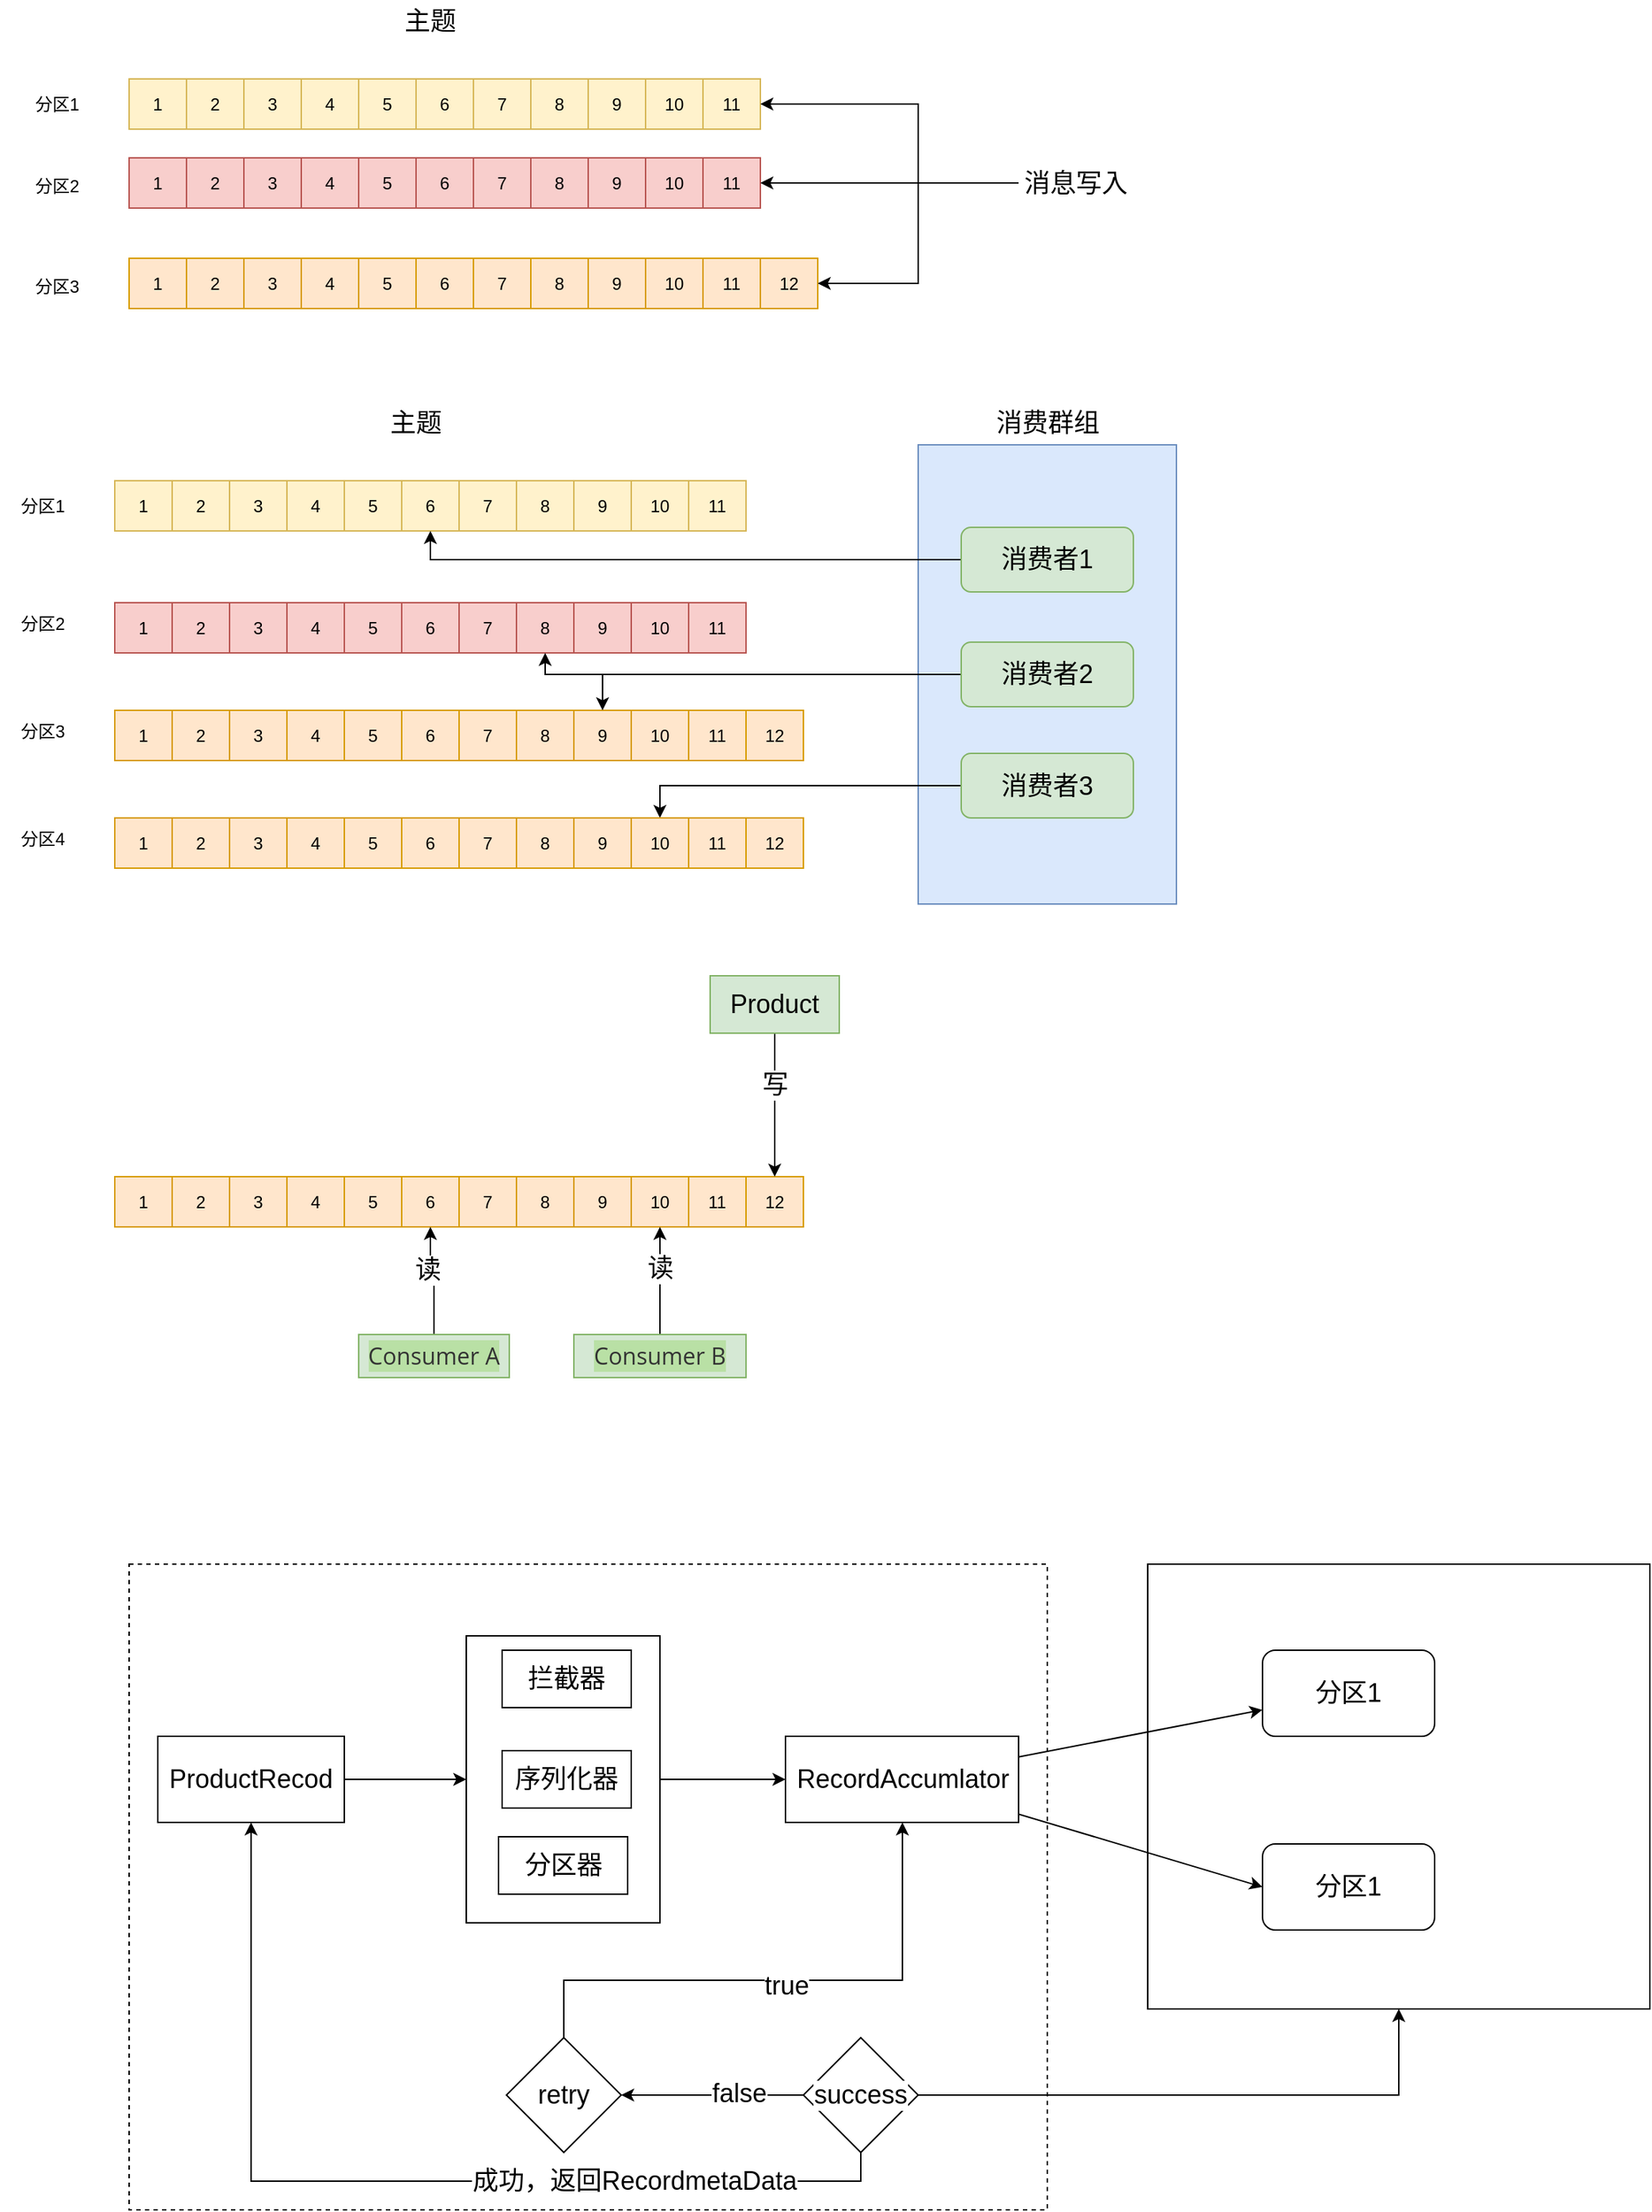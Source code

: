 <mxfile version="17.1.0" type="github">
  <diagram id="7FXctQVF9y2-pSssTNo2" name="第 1 页">
    <mxGraphModel dx="920" dy="513" grid="1" gridSize="10" guides="1" tooltips="1" connect="1" arrows="1" fold="1" page="1" pageScale="1" pageWidth="827" pageHeight="1169" math="0" shadow="0">
      <root>
        <mxCell id="0" />
        <mxCell id="1" parent="0" />
        <mxCell id="31w1OQKGr-nNWZjjiKNI-167" value="" style="rounded=0;whiteSpace=wrap;html=1;labelBackgroundColor=#FFFFFF;fontSize=18;fontColor=#000000;" vertex="1" parent="1">
          <mxGeometry x="870" y="1140" width="350" height="310" as="geometry" />
        </mxCell>
        <mxCell id="31w1OQKGr-nNWZjjiKNI-1" value="分区1" style="text;html=1;strokeColor=none;fillColor=none;align=center;verticalAlign=middle;whiteSpace=wrap;rounded=0;" vertex="1" parent="1">
          <mxGeometry x="80" y="107.5" width="60" height="30" as="geometry" />
        </mxCell>
        <mxCell id="31w1OQKGr-nNWZjjiKNI-2" value="分区2" style="text;html=1;strokeColor=none;fillColor=none;align=center;verticalAlign=middle;whiteSpace=wrap;rounded=0;" vertex="1" parent="1">
          <mxGeometry x="80" y="165" width="60" height="30" as="geometry" />
        </mxCell>
        <mxCell id="31w1OQKGr-nNWZjjiKNI-3" value="分区3" style="text;html=1;strokeColor=none;fillColor=none;align=center;verticalAlign=middle;whiteSpace=wrap;rounded=0;" vertex="1" parent="1">
          <mxGeometry x="80" y="235" width="60" height="30" as="geometry" />
        </mxCell>
        <mxCell id="31w1OQKGr-nNWZjjiKNI-4" value="1" style="rounded=0;whiteSpace=wrap;html=1;fillColor=#fff2cc;strokeColor=#d6b656;" vertex="1" parent="1">
          <mxGeometry x="160" y="105" width="40" height="35" as="geometry" />
        </mxCell>
        <mxCell id="31w1OQKGr-nNWZjjiKNI-7" value="2" style="rounded=0;whiteSpace=wrap;html=1;fillColor=#fff2cc;strokeColor=#d6b656;" vertex="1" parent="1">
          <mxGeometry x="200" y="105" width="40" height="35" as="geometry" />
        </mxCell>
        <mxCell id="31w1OQKGr-nNWZjjiKNI-8" value="3" style="rounded=0;whiteSpace=wrap;html=1;fillColor=#fff2cc;strokeColor=#d6b656;" vertex="1" parent="1">
          <mxGeometry x="240" y="105" width="40" height="35" as="geometry" />
        </mxCell>
        <mxCell id="31w1OQKGr-nNWZjjiKNI-9" value="4" style="rounded=0;whiteSpace=wrap;html=1;fillColor=#fff2cc;strokeColor=#d6b656;" vertex="1" parent="1">
          <mxGeometry x="280" y="105" width="40" height="35" as="geometry" />
        </mxCell>
        <mxCell id="31w1OQKGr-nNWZjjiKNI-10" value="5" style="rounded=0;whiteSpace=wrap;html=1;fillColor=#fff2cc;strokeColor=#d6b656;" vertex="1" parent="1">
          <mxGeometry x="320" y="105" width="40" height="35" as="geometry" />
        </mxCell>
        <mxCell id="31w1OQKGr-nNWZjjiKNI-11" value="6" style="rounded=0;whiteSpace=wrap;html=1;fillColor=#fff2cc;strokeColor=#d6b656;" vertex="1" parent="1">
          <mxGeometry x="360" y="105" width="40" height="35" as="geometry" />
        </mxCell>
        <mxCell id="31w1OQKGr-nNWZjjiKNI-12" value="7" style="rounded=0;whiteSpace=wrap;html=1;fillColor=#fff2cc;strokeColor=#d6b656;" vertex="1" parent="1">
          <mxGeometry x="400" y="105" width="40" height="35" as="geometry" />
        </mxCell>
        <mxCell id="31w1OQKGr-nNWZjjiKNI-13" value="8" style="rounded=0;whiteSpace=wrap;html=1;fillColor=#fff2cc;strokeColor=#d6b656;" vertex="1" parent="1">
          <mxGeometry x="440" y="105" width="40" height="35" as="geometry" />
        </mxCell>
        <mxCell id="31w1OQKGr-nNWZjjiKNI-14" value="9" style="rounded=0;whiteSpace=wrap;html=1;fillColor=#fff2cc;strokeColor=#d6b656;" vertex="1" parent="1">
          <mxGeometry x="480" y="105" width="40" height="35" as="geometry" />
        </mxCell>
        <mxCell id="31w1OQKGr-nNWZjjiKNI-15" value="10" style="rounded=0;whiteSpace=wrap;html=1;fillColor=#fff2cc;strokeColor=#d6b656;" vertex="1" parent="1">
          <mxGeometry x="520" y="105" width="40" height="35" as="geometry" />
        </mxCell>
        <mxCell id="31w1OQKGr-nNWZjjiKNI-16" value="11" style="rounded=0;whiteSpace=wrap;html=1;fillColor=#fff2cc;strokeColor=#d6b656;" vertex="1" parent="1">
          <mxGeometry x="560" y="105" width="40" height="35" as="geometry" />
        </mxCell>
        <mxCell id="31w1OQKGr-nNWZjjiKNI-17" value="1" style="rounded=0;whiteSpace=wrap;html=1;fillColor=#f8cecc;strokeColor=#b85450;" vertex="1" parent="1">
          <mxGeometry x="160" y="160" width="40" height="35" as="geometry" />
        </mxCell>
        <mxCell id="31w1OQKGr-nNWZjjiKNI-18" value="2" style="rounded=0;whiteSpace=wrap;html=1;fillColor=#f8cecc;strokeColor=#b85450;" vertex="1" parent="1">
          <mxGeometry x="200" y="160" width="40" height="35" as="geometry" />
        </mxCell>
        <mxCell id="31w1OQKGr-nNWZjjiKNI-19" value="3" style="rounded=0;whiteSpace=wrap;html=1;fillColor=#f8cecc;strokeColor=#b85450;" vertex="1" parent="1">
          <mxGeometry x="240" y="160" width="40" height="35" as="geometry" />
        </mxCell>
        <mxCell id="31w1OQKGr-nNWZjjiKNI-20" value="4" style="rounded=0;whiteSpace=wrap;html=1;fillColor=#f8cecc;strokeColor=#b85450;" vertex="1" parent="1">
          <mxGeometry x="280" y="160" width="40" height="35" as="geometry" />
        </mxCell>
        <mxCell id="31w1OQKGr-nNWZjjiKNI-21" value="5" style="rounded=0;whiteSpace=wrap;html=1;fillColor=#f8cecc;strokeColor=#b85450;" vertex="1" parent="1">
          <mxGeometry x="320" y="160" width="40" height="35" as="geometry" />
        </mxCell>
        <mxCell id="31w1OQKGr-nNWZjjiKNI-22" value="6" style="rounded=0;whiteSpace=wrap;html=1;fillColor=#f8cecc;strokeColor=#b85450;" vertex="1" parent="1">
          <mxGeometry x="360" y="160" width="40" height="35" as="geometry" />
        </mxCell>
        <mxCell id="31w1OQKGr-nNWZjjiKNI-23" value="7" style="rounded=0;whiteSpace=wrap;html=1;fillColor=#f8cecc;strokeColor=#b85450;" vertex="1" parent="1">
          <mxGeometry x="400" y="160" width="40" height="35" as="geometry" />
        </mxCell>
        <mxCell id="31w1OQKGr-nNWZjjiKNI-24" value="8" style="rounded=0;whiteSpace=wrap;html=1;fillColor=#f8cecc;strokeColor=#b85450;" vertex="1" parent="1">
          <mxGeometry x="440" y="160" width="40" height="35" as="geometry" />
        </mxCell>
        <mxCell id="31w1OQKGr-nNWZjjiKNI-25" value="9" style="rounded=0;whiteSpace=wrap;html=1;fillColor=#f8cecc;strokeColor=#b85450;" vertex="1" parent="1">
          <mxGeometry x="480" y="160" width="40" height="35" as="geometry" />
        </mxCell>
        <mxCell id="31w1OQKGr-nNWZjjiKNI-26" value="10" style="rounded=0;whiteSpace=wrap;html=1;fillColor=#f8cecc;strokeColor=#b85450;" vertex="1" parent="1">
          <mxGeometry x="520" y="160" width="40" height="35" as="geometry" />
        </mxCell>
        <mxCell id="31w1OQKGr-nNWZjjiKNI-27" value="11" style="rounded=0;whiteSpace=wrap;html=1;fillColor=#f8cecc;strokeColor=#b85450;" vertex="1" parent="1">
          <mxGeometry x="560" y="160" width="40" height="35" as="geometry" />
        </mxCell>
        <mxCell id="31w1OQKGr-nNWZjjiKNI-51" value="1" style="rounded=0;whiteSpace=wrap;html=1;fillColor=#ffe6cc;strokeColor=#d79b00;" vertex="1" parent="1">
          <mxGeometry x="160" y="230" width="40" height="35" as="geometry" />
        </mxCell>
        <mxCell id="31w1OQKGr-nNWZjjiKNI-52" value="2" style="rounded=0;whiteSpace=wrap;html=1;fillColor=#ffe6cc;strokeColor=#d79b00;" vertex="1" parent="1">
          <mxGeometry x="200" y="230" width="40" height="35" as="geometry" />
        </mxCell>
        <mxCell id="31w1OQKGr-nNWZjjiKNI-53" value="3" style="rounded=0;whiteSpace=wrap;html=1;fillColor=#ffe6cc;strokeColor=#d79b00;" vertex="1" parent="1">
          <mxGeometry x="240" y="230" width="40" height="35" as="geometry" />
        </mxCell>
        <mxCell id="31w1OQKGr-nNWZjjiKNI-54" value="4" style="rounded=0;whiteSpace=wrap;html=1;fillColor=#ffe6cc;strokeColor=#d79b00;" vertex="1" parent="1">
          <mxGeometry x="280" y="230" width="40" height="35" as="geometry" />
        </mxCell>
        <mxCell id="31w1OQKGr-nNWZjjiKNI-55" value="5" style="rounded=0;whiteSpace=wrap;html=1;fillColor=#ffe6cc;strokeColor=#d79b00;" vertex="1" parent="1">
          <mxGeometry x="320" y="230" width="40" height="35" as="geometry" />
        </mxCell>
        <mxCell id="31w1OQKGr-nNWZjjiKNI-56" value="6" style="rounded=0;whiteSpace=wrap;html=1;fillColor=#ffe6cc;strokeColor=#d79b00;" vertex="1" parent="1">
          <mxGeometry x="360" y="230" width="40" height="35" as="geometry" />
        </mxCell>
        <mxCell id="31w1OQKGr-nNWZjjiKNI-57" value="7" style="rounded=0;whiteSpace=wrap;html=1;fillColor=#ffe6cc;strokeColor=#d79b00;" vertex="1" parent="1">
          <mxGeometry x="400" y="230" width="40" height="35" as="geometry" />
        </mxCell>
        <mxCell id="31w1OQKGr-nNWZjjiKNI-58" value="8" style="rounded=0;whiteSpace=wrap;html=1;fillColor=#ffe6cc;strokeColor=#d79b00;" vertex="1" parent="1">
          <mxGeometry x="440" y="230" width="40" height="35" as="geometry" />
        </mxCell>
        <mxCell id="31w1OQKGr-nNWZjjiKNI-59" value="9" style="rounded=0;whiteSpace=wrap;html=1;fillColor=#ffe6cc;strokeColor=#d79b00;" vertex="1" parent="1">
          <mxGeometry x="480" y="230" width="40" height="35" as="geometry" />
        </mxCell>
        <mxCell id="31w1OQKGr-nNWZjjiKNI-60" value="10" style="rounded=0;whiteSpace=wrap;html=1;fillColor=#ffe6cc;strokeColor=#d79b00;" vertex="1" parent="1">
          <mxGeometry x="520" y="230" width="40" height="35" as="geometry" />
        </mxCell>
        <mxCell id="31w1OQKGr-nNWZjjiKNI-61" value="11" style="rounded=0;whiteSpace=wrap;html=1;fillColor=#ffe6cc;strokeColor=#d79b00;" vertex="1" parent="1">
          <mxGeometry x="560" y="230" width="40" height="35" as="geometry" />
        </mxCell>
        <mxCell id="31w1OQKGr-nNWZjjiKNI-62" value="12" style="rounded=0;whiteSpace=wrap;html=1;fillColor=#ffe6cc;strokeColor=#d79b00;" vertex="1" parent="1">
          <mxGeometry x="600" y="230" width="40" height="35" as="geometry" />
        </mxCell>
        <mxCell id="31w1OQKGr-nNWZjjiKNI-64" value="&lt;font style=&quot;font-size: 18px&quot;&gt;主题&lt;/font&gt;" style="text;html=1;strokeColor=none;fillColor=none;align=center;verticalAlign=middle;whiteSpace=wrap;rounded=0;" vertex="1" parent="1">
          <mxGeometry x="340" y="50" width="60" height="30" as="geometry" />
        </mxCell>
        <mxCell id="31w1OQKGr-nNWZjjiKNI-66" style="edgeStyle=orthogonalEdgeStyle;rounded=0;orthogonalLoop=1;jettySize=auto;html=1;entryX=1;entryY=0.5;entryDx=0;entryDy=0;fontSize=18;" edge="1" parent="1" source="31w1OQKGr-nNWZjjiKNI-65" target="31w1OQKGr-nNWZjjiKNI-16">
          <mxGeometry relative="1" as="geometry">
            <Array as="points">
              <mxPoint x="710" y="178" />
              <mxPoint x="710" y="123" />
            </Array>
          </mxGeometry>
        </mxCell>
        <mxCell id="31w1OQKGr-nNWZjjiKNI-67" style="edgeStyle=orthogonalEdgeStyle;rounded=0;orthogonalLoop=1;jettySize=auto;html=1;entryX=1;entryY=0.5;entryDx=0;entryDy=0;fontSize=18;" edge="1" parent="1" source="31w1OQKGr-nNWZjjiKNI-65" target="31w1OQKGr-nNWZjjiKNI-27">
          <mxGeometry relative="1" as="geometry" />
        </mxCell>
        <mxCell id="31w1OQKGr-nNWZjjiKNI-69" style="edgeStyle=orthogonalEdgeStyle;rounded=0;orthogonalLoop=1;jettySize=auto;html=1;entryX=1;entryY=0.5;entryDx=0;entryDy=0;fontSize=18;" edge="1" parent="1" source="31w1OQKGr-nNWZjjiKNI-65" target="31w1OQKGr-nNWZjjiKNI-62">
          <mxGeometry relative="1" as="geometry" />
        </mxCell>
        <mxCell id="31w1OQKGr-nNWZjjiKNI-65" value="消息写入" style="text;html=1;strokeColor=none;fillColor=none;align=center;verticalAlign=middle;whiteSpace=wrap;rounded=0;fontSize=18;" vertex="1" parent="1">
          <mxGeometry x="780" y="162.5" width="80" height="30" as="geometry" />
        </mxCell>
        <mxCell id="31w1OQKGr-nNWZjjiKNI-71" value="分区1" style="text;html=1;strokeColor=none;fillColor=none;align=center;verticalAlign=middle;whiteSpace=wrap;rounded=0;" vertex="1" parent="1">
          <mxGeometry x="70" y="387.5" width="60" height="30" as="geometry" />
        </mxCell>
        <mxCell id="31w1OQKGr-nNWZjjiKNI-72" value="分区2" style="text;html=1;strokeColor=none;fillColor=none;align=center;verticalAlign=middle;whiteSpace=wrap;rounded=0;" vertex="1" parent="1">
          <mxGeometry x="70" y="470" width="60" height="30" as="geometry" />
        </mxCell>
        <mxCell id="31w1OQKGr-nNWZjjiKNI-73" value="分区3" style="text;html=1;strokeColor=none;fillColor=none;align=center;verticalAlign=middle;whiteSpace=wrap;rounded=0;" vertex="1" parent="1">
          <mxGeometry x="70" y="545" width="60" height="30" as="geometry" />
        </mxCell>
        <mxCell id="31w1OQKGr-nNWZjjiKNI-74" value="1" style="rounded=0;whiteSpace=wrap;html=1;fillColor=#fff2cc;strokeColor=#d6b656;" vertex="1" parent="1">
          <mxGeometry x="150" y="385" width="40" height="35" as="geometry" />
        </mxCell>
        <mxCell id="31w1OQKGr-nNWZjjiKNI-75" value="2" style="rounded=0;whiteSpace=wrap;html=1;fillColor=#fff2cc;strokeColor=#d6b656;" vertex="1" parent="1">
          <mxGeometry x="190" y="385" width="40" height="35" as="geometry" />
        </mxCell>
        <mxCell id="31w1OQKGr-nNWZjjiKNI-76" value="3" style="rounded=0;whiteSpace=wrap;html=1;fillColor=#fff2cc;strokeColor=#d6b656;" vertex="1" parent="1">
          <mxGeometry x="230" y="385" width="40" height="35" as="geometry" />
        </mxCell>
        <mxCell id="31w1OQKGr-nNWZjjiKNI-77" value="4" style="rounded=0;whiteSpace=wrap;html=1;fillColor=#fff2cc;strokeColor=#d6b656;" vertex="1" parent="1">
          <mxGeometry x="270" y="385" width="40" height="35" as="geometry" />
        </mxCell>
        <mxCell id="31w1OQKGr-nNWZjjiKNI-78" value="5" style="rounded=0;whiteSpace=wrap;html=1;fillColor=#fff2cc;strokeColor=#d6b656;" vertex="1" parent="1">
          <mxGeometry x="310" y="385" width="40" height="35" as="geometry" />
        </mxCell>
        <mxCell id="31w1OQKGr-nNWZjjiKNI-79" value="6" style="rounded=0;whiteSpace=wrap;html=1;fillColor=#fff2cc;strokeColor=#d6b656;" vertex="1" parent="1">
          <mxGeometry x="350" y="385" width="40" height="35" as="geometry" />
        </mxCell>
        <mxCell id="31w1OQKGr-nNWZjjiKNI-80" value="7" style="rounded=0;whiteSpace=wrap;html=1;fillColor=#fff2cc;strokeColor=#d6b656;" vertex="1" parent="1">
          <mxGeometry x="390" y="385" width="40" height="35" as="geometry" />
        </mxCell>
        <mxCell id="31w1OQKGr-nNWZjjiKNI-81" value="8" style="rounded=0;whiteSpace=wrap;html=1;fillColor=#fff2cc;strokeColor=#d6b656;" vertex="1" parent="1">
          <mxGeometry x="430" y="385" width="40" height="35" as="geometry" />
        </mxCell>
        <mxCell id="31w1OQKGr-nNWZjjiKNI-82" value="9" style="rounded=0;whiteSpace=wrap;html=1;fillColor=#fff2cc;strokeColor=#d6b656;" vertex="1" parent="1">
          <mxGeometry x="470" y="385" width="40" height="35" as="geometry" />
        </mxCell>
        <mxCell id="31w1OQKGr-nNWZjjiKNI-83" value="10" style="rounded=0;whiteSpace=wrap;html=1;fillColor=#fff2cc;strokeColor=#d6b656;" vertex="1" parent="1">
          <mxGeometry x="510" y="385" width="40" height="35" as="geometry" />
        </mxCell>
        <mxCell id="31w1OQKGr-nNWZjjiKNI-84" value="11" style="rounded=0;whiteSpace=wrap;html=1;fillColor=#fff2cc;strokeColor=#d6b656;" vertex="1" parent="1">
          <mxGeometry x="550" y="385" width="40" height="35" as="geometry" />
        </mxCell>
        <mxCell id="31w1OQKGr-nNWZjjiKNI-85" value="1" style="rounded=0;whiteSpace=wrap;html=1;fillColor=#f8cecc;strokeColor=#b85450;" vertex="1" parent="1">
          <mxGeometry x="150" y="470" width="40" height="35" as="geometry" />
        </mxCell>
        <mxCell id="31w1OQKGr-nNWZjjiKNI-86" value="2" style="rounded=0;whiteSpace=wrap;html=1;fillColor=#f8cecc;strokeColor=#b85450;" vertex="1" parent="1">
          <mxGeometry x="190" y="470" width="40" height="35" as="geometry" />
        </mxCell>
        <mxCell id="31w1OQKGr-nNWZjjiKNI-87" value="3" style="rounded=0;whiteSpace=wrap;html=1;fillColor=#f8cecc;strokeColor=#b85450;" vertex="1" parent="1">
          <mxGeometry x="230" y="470" width="40" height="35" as="geometry" />
        </mxCell>
        <mxCell id="31w1OQKGr-nNWZjjiKNI-88" value="4" style="rounded=0;whiteSpace=wrap;html=1;fillColor=#f8cecc;strokeColor=#b85450;" vertex="1" parent="1">
          <mxGeometry x="270" y="470" width="40" height="35" as="geometry" />
        </mxCell>
        <mxCell id="31w1OQKGr-nNWZjjiKNI-89" value="5" style="rounded=0;whiteSpace=wrap;html=1;fillColor=#f8cecc;strokeColor=#b85450;" vertex="1" parent="1">
          <mxGeometry x="310" y="470" width="40" height="35" as="geometry" />
        </mxCell>
        <mxCell id="31w1OQKGr-nNWZjjiKNI-90" value="6" style="rounded=0;whiteSpace=wrap;html=1;fillColor=#f8cecc;strokeColor=#b85450;" vertex="1" parent="1">
          <mxGeometry x="350" y="470" width="40" height="35" as="geometry" />
        </mxCell>
        <mxCell id="31w1OQKGr-nNWZjjiKNI-91" value="7" style="rounded=0;whiteSpace=wrap;html=1;fillColor=#f8cecc;strokeColor=#b85450;" vertex="1" parent="1">
          <mxGeometry x="390" y="470" width="40" height="35" as="geometry" />
        </mxCell>
        <mxCell id="31w1OQKGr-nNWZjjiKNI-92" value="8" style="rounded=0;whiteSpace=wrap;html=1;fillColor=#f8cecc;strokeColor=#b85450;" vertex="1" parent="1">
          <mxGeometry x="430" y="470" width="40" height="35" as="geometry" />
        </mxCell>
        <mxCell id="31w1OQKGr-nNWZjjiKNI-93" value="9" style="rounded=0;whiteSpace=wrap;html=1;fillColor=#f8cecc;strokeColor=#b85450;" vertex="1" parent="1">
          <mxGeometry x="470" y="470" width="40" height="35" as="geometry" />
        </mxCell>
        <mxCell id="31w1OQKGr-nNWZjjiKNI-94" value="10" style="rounded=0;whiteSpace=wrap;html=1;fillColor=#f8cecc;strokeColor=#b85450;" vertex="1" parent="1">
          <mxGeometry x="510" y="470" width="40" height="35" as="geometry" />
        </mxCell>
        <mxCell id="31w1OQKGr-nNWZjjiKNI-95" value="11" style="rounded=0;whiteSpace=wrap;html=1;fillColor=#f8cecc;strokeColor=#b85450;" vertex="1" parent="1">
          <mxGeometry x="550" y="470" width="40" height="35" as="geometry" />
        </mxCell>
        <mxCell id="31w1OQKGr-nNWZjjiKNI-96" value="1" style="rounded=0;whiteSpace=wrap;html=1;fillColor=#ffe6cc;strokeColor=#d79b00;" vertex="1" parent="1">
          <mxGeometry x="150" y="545" width="40" height="35" as="geometry" />
        </mxCell>
        <mxCell id="31w1OQKGr-nNWZjjiKNI-97" value="2" style="rounded=0;whiteSpace=wrap;html=1;fillColor=#ffe6cc;strokeColor=#d79b00;" vertex="1" parent="1">
          <mxGeometry x="190" y="545" width="40" height="35" as="geometry" />
        </mxCell>
        <mxCell id="31w1OQKGr-nNWZjjiKNI-98" value="3" style="rounded=0;whiteSpace=wrap;html=1;fillColor=#ffe6cc;strokeColor=#d79b00;" vertex="1" parent="1">
          <mxGeometry x="230" y="545" width="40" height="35" as="geometry" />
        </mxCell>
        <mxCell id="31w1OQKGr-nNWZjjiKNI-99" value="4" style="rounded=0;whiteSpace=wrap;html=1;fillColor=#ffe6cc;strokeColor=#d79b00;" vertex="1" parent="1">
          <mxGeometry x="270" y="545" width="40" height="35" as="geometry" />
        </mxCell>
        <mxCell id="31w1OQKGr-nNWZjjiKNI-100" value="5" style="rounded=0;whiteSpace=wrap;html=1;fillColor=#ffe6cc;strokeColor=#d79b00;" vertex="1" parent="1">
          <mxGeometry x="310" y="545" width="40" height="35" as="geometry" />
        </mxCell>
        <mxCell id="31w1OQKGr-nNWZjjiKNI-101" value="6" style="rounded=0;whiteSpace=wrap;html=1;fillColor=#ffe6cc;strokeColor=#d79b00;" vertex="1" parent="1">
          <mxGeometry x="350" y="545" width="40" height="35" as="geometry" />
        </mxCell>
        <mxCell id="31w1OQKGr-nNWZjjiKNI-102" value="7" style="rounded=0;whiteSpace=wrap;html=1;fillColor=#ffe6cc;strokeColor=#d79b00;" vertex="1" parent="1">
          <mxGeometry x="390" y="545" width="40" height="35" as="geometry" />
        </mxCell>
        <mxCell id="31w1OQKGr-nNWZjjiKNI-103" value="8" style="rounded=0;whiteSpace=wrap;html=1;fillColor=#ffe6cc;strokeColor=#d79b00;" vertex="1" parent="1">
          <mxGeometry x="430" y="545" width="40" height="35" as="geometry" />
        </mxCell>
        <mxCell id="31w1OQKGr-nNWZjjiKNI-104" value="9" style="rounded=0;whiteSpace=wrap;html=1;fillColor=#ffe6cc;strokeColor=#d79b00;" vertex="1" parent="1">
          <mxGeometry x="470" y="545" width="40" height="35" as="geometry" />
        </mxCell>
        <mxCell id="31w1OQKGr-nNWZjjiKNI-105" value="10" style="rounded=0;whiteSpace=wrap;html=1;fillColor=#ffe6cc;strokeColor=#d79b00;" vertex="1" parent="1">
          <mxGeometry x="510" y="545" width="40" height="35" as="geometry" />
        </mxCell>
        <mxCell id="31w1OQKGr-nNWZjjiKNI-106" value="11" style="rounded=0;whiteSpace=wrap;html=1;fillColor=#ffe6cc;strokeColor=#d79b00;" vertex="1" parent="1">
          <mxGeometry x="550" y="545" width="40" height="35" as="geometry" />
        </mxCell>
        <mxCell id="31w1OQKGr-nNWZjjiKNI-107" value="12" style="rounded=0;whiteSpace=wrap;html=1;fillColor=#ffe6cc;strokeColor=#d79b00;" vertex="1" parent="1">
          <mxGeometry x="590" y="545" width="40" height="35" as="geometry" />
        </mxCell>
        <mxCell id="31w1OQKGr-nNWZjjiKNI-108" value="&lt;font style=&quot;font-size: 18px&quot;&gt;主题&lt;/font&gt;" style="text;html=1;strokeColor=none;fillColor=none;align=center;verticalAlign=middle;whiteSpace=wrap;rounded=0;" vertex="1" parent="1">
          <mxGeometry x="330" y="330" width="60" height="30" as="geometry" />
        </mxCell>
        <mxCell id="31w1OQKGr-nNWZjjiKNI-112" value="" style="rounded=0;whiteSpace=wrap;html=1;fontSize=18;fillColor=#dae8fc;strokeColor=#6c8ebf;" vertex="1" parent="1">
          <mxGeometry x="710" y="360" width="180" height="320" as="geometry" />
        </mxCell>
        <mxCell id="31w1OQKGr-nNWZjjiKNI-130" style="edgeStyle=orthogonalEdgeStyle;rounded=0;orthogonalLoop=1;jettySize=auto;html=1;entryX=0.5;entryY=1;entryDx=0;entryDy=0;fontSize=18;" edge="1" parent="1" source="31w1OQKGr-nNWZjjiKNI-113" target="31w1OQKGr-nNWZjjiKNI-79">
          <mxGeometry relative="1" as="geometry" />
        </mxCell>
        <mxCell id="31w1OQKGr-nNWZjjiKNI-113" value="消费者1" style="rounded=1;whiteSpace=wrap;html=1;fontSize=18;fillColor=#d5e8d4;strokeColor=#82b366;" vertex="1" parent="1">
          <mxGeometry x="740" y="417.5" width="120" height="45" as="geometry" />
        </mxCell>
        <mxCell id="31w1OQKGr-nNWZjjiKNI-131" style="edgeStyle=orthogonalEdgeStyle;rounded=0;orthogonalLoop=1;jettySize=auto;html=1;entryX=0.5;entryY=1;entryDx=0;entryDy=0;fontSize=18;" edge="1" parent="1" source="31w1OQKGr-nNWZjjiKNI-114" target="31w1OQKGr-nNWZjjiKNI-92">
          <mxGeometry relative="1" as="geometry">
            <Array as="points">
              <mxPoint x="450" y="520" />
            </Array>
          </mxGeometry>
        </mxCell>
        <mxCell id="31w1OQKGr-nNWZjjiKNI-132" style="edgeStyle=orthogonalEdgeStyle;rounded=0;orthogonalLoop=1;jettySize=auto;html=1;entryX=0.5;entryY=0;entryDx=0;entryDy=0;fontSize=18;" edge="1" parent="1" source="31w1OQKGr-nNWZjjiKNI-114" target="31w1OQKGr-nNWZjjiKNI-104">
          <mxGeometry relative="1" as="geometry" />
        </mxCell>
        <mxCell id="31w1OQKGr-nNWZjjiKNI-114" value="消费者2&lt;span style=&quot;color: rgba(0 , 0 , 0 , 0) ; font-family: monospace ; font-size: 0px&quot;&gt;%3CmxGraphModel%3E%3Croot%3E%3CmxCell%20id%3D%220%22%2F%3E%3CmxCell%20id%3D%221%22%20parent%3D%220%22%2F%3E%3CmxCell%20id%3D%222%22%20value%3D%22%E6%B6%88%E8%B4%B9%E8%80%851%22%20style%3D%22rounded%3D1%3BwhiteSpace%3Dwrap%3Bhtml%3D1%3BfontSize%3D18%3B%22%20vertex%3D%221%22%20parent%3D%221%22%3E%3CmxGeometry%20x%3D%22740%22%20y%3D%22385%22%20width%3D%22120%22%20height%3D%2245%22%20as%3D%22geometry%22%2F%3E%3C%2FmxCell%3E%3C%2Froot%3E%3C%2FmxGraphModel%3E&lt;/span&gt;" style="rounded=1;whiteSpace=wrap;html=1;fontSize=18;fillColor=#d5e8d4;strokeColor=#82b366;" vertex="1" parent="1">
          <mxGeometry x="740" y="497.5" width="120" height="45" as="geometry" />
        </mxCell>
        <mxCell id="31w1OQKGr-nNWZjjiKNI-133" style="edgeStyle=orthogonalEdgeStyle;rounded=0;orthogonalLoop=1;jettySize=auto;html=1;entryX=0.5;entryY=0;entryDx=0;entryDy=0;fontSize=18;" edge="1" parent="1" source="31w1OQKGr-nNWZjjiKNI-115" target="31w1OQKGr-nNWZjjiKNI-126">
          <mxGeometry relative="1" as="geometry" />
        </mxCell>
        <mxCell id="31w1OQKGr-nNWZjjiKNI-115" value="消费者3" style="rounded=1;whiteSpace=wrap;html=1;fontSize=18;fillColor=#d5e8d4;strokeColor=#82b366;" vertex="1" parent="1">
          <mxGeometry x="740" y="575" width="120" height="45" as="geometry" />
        </mxCell>
        <mxCell id="31w1OQKGr-nNWZjjiKNI-116" value="消费群组" style="text;html=1;strokeColor=none;fillColor=none;align=center;verticalAlign=middle;whiteSpace=wrap;rounded=0;fontSize=18;" vertex="1" parent="1">
          <mxGeometry x="753.5" y="330" width="93" height="30" as="geometry" />
        </mxCell>
        <mxCell id="31w1OQKGr-nNWZjjiKNI-117" value="1" style="rounded=0;whiteSpace=wrap;html=1;fillColor=#ffe6cc;strokeColor=#d79b00;" vertex="1" parent="1">
          <mxGeometry x="150" y="620" width="40" height="35" as="geometry" />
        </mxCell>
        <mxCell id="31w1OQKGr-nNWZjjiKNI-118" value="2" style="rounded=0;whiteSpace=wrap;html=1;fillColor=#ffe6cc;strokeColor=#d79b00;" vertex="1" parent="1">
          <mxGeometry x="190" y="620" width="40" height="35" as="geometry" />
        </mxCell>
        <mxCell id="31w1OQKGr-nNWZjjiKNI-119" value="3" style="rounded=0;whiteSpace=wrap;html=1;fillColor=#ffe6cc;strokeColor=#d79b00;" vertex="1" parent="1">
          <mxGeometry x="230" y="620" width="40" height="35" as="geometry" />
        </mxCell>
        <mxCell id="31w1OQKGr-nNWZjjiKNI-120" value="4" style="rounded=0;whiteSpace=wrap;html=1;fillColor=#ffe6cc;strokeColor=#d79b00;" vertex="1" parent="1">
          <mxGeometry x="270" y="620" width="40" height="35" as="geometry" />
        </mxCell>
        <mxCell id="31w1OQKGr-nNWZjjiKNI-121" value="5" style="rounded=0;whiteSpace=wrap;html=1;fillColor=#ffe6cc;strokeColor=#d79b00;" vertex="1" parent="1">
          <mxGeometry x="310" y="620" width="40" height="35" as="geometry" />
        </mxCell>
        <mxCell id="31w1OQKGr-nNWZjjiKNI-122" value="6" style="rounded=0;whiteSpace=wrap;html=1;fillColor=#ffe6cc;strokeColor=#d79b00;" vertex="1" parent="1">
          <mxGeometry x="350" y="620" width="40" height="35" as="geometry" />
        </mxCell>
        <mxCell id="31w1OQKGr-nNWZjjiKNI-123" value="7" style="rounded=0;whiteSpace=wrap;html=1;fillColor=#ffe6cc;strokeColor=#d79b00;" vertex="1" parent="1">
          <mxGeometry x="390" y="620" width="40" height="35" as="geometry" />
        </mxCell>
        <mxCell id="31w1OQKGr-nNWZjjiKNI-124" value="8" style="rounded=0;whiteSpace=wrap;html=1;fillColor=#ffe6cc;strokeColor=#d79b00;" vertex="1" parent="1">
          <mxGeometry x="430" y="620" width="40" height="35" as="geometry" />
        </mxCell>
        <mxCell id="31w1OQKGr-nNWZjjiKNI-125" value="9" style="rounded=0;whiteSpace=wrap;html=1;fillColor=#ffe6cc;strokeColor=#d79b00;" vertex="1" parent="1">
          <mxGeometry x="470" y="620" width="40" height="35" as="geometry" />
        </mxCell>
        <mxCell id="31w1OQKGr-nNWZjjiKNI-126" value="10" style="rounded=0;whiteSpace=wrap;html=1;fillColor=#ffe6cc;strokeColor=#d79b00;" vertex="1" parent="1">
          <mxGeometry x="510" y="620" width="40" height="35" as="geometry" />
        </mxCell>
        <mxCell id="31w1OQKGr-nNWZjjiKNI-127" value="11" style="rounded=0;whiteSpace=wrap;html=1;fillColor=#ffe6cc;strokeColor=#d79b00;" vertex="1" parent="1">
          <mxGeometry x="550" y="620" width="40" height="35" as="geometry" />
        </mxCell>
        <mxCell id="31w1OQKGr-nNWZjjiKNI-128" value="12" style="rounded=0;whiteSpace=wrap;html=1;fillColor=#ffe6cc;strokeColor=#d79b00;" vertex="1" parent="1">
          <mxGeometry x="590" y="620" width="40" height="35" as="geometry" />
        </mxCell>
        <mxCell id="31w1OQKGr-nNWZjjiKNI-129" value="分区4" style="text;html=1;strokeColor=none;fillColor=none;align=center;verticalAlign=middle;whiteSpace=wrap;rounded=0;" vertex="1" parent="1">
          <mxGeometry x="70" y="620" width="60" height="30" as="geometry" />
        </mxCell>
        <mxCell id="31w1OQKGr-nNWZjjiKNI-134" value="1" style="rounded=0;whiteSpace=wrap;html=1;fillColor=#ffe6cc;strokeColor=#d79b00;" vertex="1" parent="1">
          <mxGeometry x="150" y="870" width="40" height="35" as="geometry" />
        </mxCell>
        <mxCell id="31w1OQKGr-nNWZjjiKNI-135" value="2" style="rounded=0;whiteSpace=wrap;html=1;fillColor=#ffe6cc;strokeColor=#d79b00;" vertex="1" parent="1">
          <mxGeometry x="190" y="870" width="40" height="35" as="geometry" />
        </mxCell>
        <mxCell id="31w1OQKGr-nNWZjjiKNI-136" value="3" style="rounded=0;whiteSpace=wrap;html=1;fillColor=#ffe6cc;strokeColor=#d79b00;" vertex="1" parent="1">
          <mxGeometry x="230" y="870" width="40" height="35" as="geometry" />
        </mxCell>
        <mxCell id="31w1OQKGr-nNWZjjiKNI-137" value="4" style="rounded=0;whiteSpace=wrap;html=1;fillColor=#ffe6cc;strokeColor=#d79b00;" vertex="1" parent="1">
          <mxGeometry x="270" y="870" width="40" height="35" as="geometry" />
        </mxCell>
        <mxCell id="31w1OQKGr-nNWZjjiKNI-138" value="5" style="rounded=0;whiteSpace=wrap;html=1;fillColor=#ffe6cc;strokeColor=#d79b00;" vertex="1" parent="1">
          <mxGeometry x="310" y="870" width="40" height="35" as="geometry" />
        </mxCell>
        <mxCell id="31w1OQKGr-nNWZjjiKNI-139" value="6" style="rounded=0;whiteSpace=wrap;html=1;fillColor=#ffe6cc;strokeColor=#d79b00;" vertex="1" parent="1">
          <mxGeometry x="350" y="870" width="40" height="35" as="geometry" />
        </mxCell>
        <mxCell id="31w1OQKGr-nNWZjjiKNI-140" value="7" style="rounded=0;whiteSpace=wrap;html=1;fillColor=#ffe6cc;strokeColor=#d79b00;" vertex="1" parent="1">
          <mxGeometry x="390" y="870" width="40" height="35" as="geometry" />
        </mxCell>
        <mxCell id="31w1OQKGr-nNWZjjiKNI-141" value="8" style="rounded=0;whiteSpace=wrap;html=1;fillColor=#ffe6cc;strokeColor=#d79b00;" vertex="1" parent="1">
          <mxGeometry x="430" y="870" width="40" height="35" as="geometry" />
        </mxCell>
        <mxCell id="31w1OQKGr-nNWZjjiKNI-142" value="9" style="rounded=0;whiteSpace=wrap;html=1;fillColor=#ffe6cc;strokeColor=#d79b00;" vertex="1" parent="1">
          <mxGeometry x="470" y="870" width="40" height="35" as="geometry" />
        </mxCell>
        <mxCell id="31w1OQKGr-nNWZjjiKNI-143" value="10" style="rounded=0;whiteSpace=wrap;html=1;fillColor=#ffe6cc;strokeColor=#d79b00;" vertex="1" parent="1">
          <mxGeometry x="510" y="870" width="40" height="35" as="geometry" />
        </mxCell>
        <mxCell id="31w1OQKGr-nNWZjjiKNI-144" value="11" style="rounded=0;whiteSpace=wrap;html=1;fillColor=#ffe6cc;strokeColor=#d79b00;" vertex="1" parent="1">
          <mxGeometry x="550" y="870" width="40" height="35" as="geometry" />
        </mxCell>
        <mxCell id="31w1OQKGr-nNWZjjiKNI-145" value="12" style="rounded=0;whiteSpace=wrap;html=1;fillColor=#ffe6cc;strokeColor=#d79b00;" vertex="1" parent="1">
          <mxGeometry x="590" y="870" width="40" height="35" as="geometry" />
        </mxCell>
        <mxCell id="31w1OQKGr-nNWZjjiKNI-147" style="edgeStyle=orthogonalEdgeStyle;rounded=0;orthogonalLoop=1;jettySize=auto;html=1;entryX=0.5;entryY=0;entryDx=0;entryDy=0;fontSize=18;" edge="1" parent="1" source="31w1OQKGr-nNWZjjiKNI-146" target="31w1OQKGr-nNWZjjiKNI-145">
          <mxGeometry relative="1" as="geometry" />
        </mxCell>
        <mxCell id="31w1OQKGr-nNWZjjiKNI-148" value="写" style="edgeLabel;html=1;align=center;verticalAlign=middle;resizable=0;points=[];fontSize=18;" vertex="1" connectable="0" parent="31w1OQKGr-nNWZjjiKNI-147">
          <mxGeometry x="-0.276" relative="1" as="geometry">
            <mxPoint as="offset" />
          </mxGeometry>
        </mxCell>
        <mxCell id="31w1OQKGr-nNWZjjiKNI-146" value="Product" style="rounded=0;whiteSpace=wrap;html=1;fontSize=18;fillColor=#d5e8d4;strokeColor=#82b366;" vertex="1" parent="1">
          <mxGeometry x="565" y="730" width="90" height="40" as="geometry" />
        </mxCell>
        <mxCell id="31w1OQKGr-nNWZjjiKNI-151" style="edgeStyle=orthogonalEdgeStyle;rounded=0;orthogonalLoop=1;jettySize=auto;html=1;entryX=0.5;entryY=1;entryDx=0;entryDy=0;fontSize=18;" edge="1" parent="1" source="31w1OQKGr-nNWZjjiKNI-149" target="31w1OQKGr-nNWZjjiKNI-139">
          <mxGeometry relative="1" as="geometry" />
        </mxCell>
        <mxCell id="31w1OQKGr-nNWZjjiKNI-156" value="读" style="edgeLabel;html=1;align=center;verticalAlign=middle;resizable=0;points=[];fontSize=18;" vertex="1" connectable="0" parent="31w1OQKGr-nNWZjjiKNI-151">
          <mxGeometry x="0.235" y="2" relative="1" as="geometry">
            <mxPoint as="offset" />
          </mxGeometry>
        </mxCell>
        <mxCell id="31w1OQKGr-nNWZjjiKNI-149" value="&lt;span style=&quot;color: rgb(51 , 51 , 51) ; font-family: &amp;#34;open sans&amp;#34; , &amp;#34;clear sans&amp;#34; , &amp;#34;helvetica neue&amp;#34; , &amp;#34;helvetica&amp;#34; , &amp;#34;arial&amp;#34; , sans-serif ; font-size: 16px ; background-color: rgb(185 , 224 , 165)&quot;&gt;Consumer A&lt;/span&gt;" style="rounded=0;whiteSpace=wrap;html=1;fontSize=18;fillColor=#d5e8d4;strokeColor=#82b366;" vertex="1" parent="1">
          <mxGeometry x="320" y="980" width="105" height="30" as="geometry" />
        </mxCell>
        <mxCell id="31w1OQKGr-nNWZjjiKNI-152" style="edgeStyle=orthogonalEdgeStyle;rounded=0;orthogonalLoop=1;jettySize=auto;html=1;entryX=0.5;entryY=1;entryDx=0;entryDy=0;fontSize=18;" edge="1" parent="1" source="31w1OQKGr-nNWZjjiKNI-150" target="31w1OQKGr-nNWZjjiKNI-143">
          <mxGeometry relative="1" as="geometry" />
        </mxCell>
        <mxCell id="31w1OQKGr-nNWZjjiKNI-153" value="读" style="edgeLabel;html=1;align=center;verticalAlign=middle;resizable=0;points=[];fontSize=18;" vertex="1" connectable="0" parent="31w1OQKGr-nNWZjjiKNI-152">
          <mxGeometry x="0.221" relative="1" as="geometry">
            <mxPoint as="offset" />
          </mxGeometry>
        </mxCell>
        <mxCell id="31w1OQKGr-nNWZjjiKNI-150" value="&lt;span style=&quot;color: rgb(51 , 51 , 51) ; font-family: &amp;#34;open sans&amp;#34; , &amp;#34;clear sans&amp;#34; , &amp;#34;helvetica neue&amp;#34; , &amp;#34;helvetica&amp;#34; , &amp;#34;arial&amp;#34; , sans-serif ; font-size: 16px ; background-color: rgb(185 , 224 , 165)&quot;&gt;Consumer B&lt;/span&gt;" style="rounded=0;whiteSpace=wrap;html=1;fontSize=18;fillColor=#d5e8d4;strokeColor=#82b366;" vertex="1" parent="1">
          <mxGeometry x="470" y="980" width="120" height="30" as="geometry" />
        </mxCell>
        <mxCell id="31w1OQKGr-nNWZjjiKNI-157" value="" style="rounded=0;whiteSpace=wrap;html=1;labelBackgroundColor=#B9E0A5;fontSize=18;dashed=1;" vertex="1" parent="1">
          <mxGeometry x="160" y="1140" width="640" height="450" as="geometry" />
        </mxCell>
        <mxCell id="31w1OQKGr-nNWZjjiKNI-161" value="" style="edgeStyle=orthogonalEdgeStyle;rounded=0;orthogonalLoop=1;jettySize=auto;html=1;fontSize=18;fontColor=#000000;" edge="1" parent="1" source="31w1OQKGr-nNWZjjiKNI-159" target="31w1OQKGr-nNWZjjiKNI-160">
          <mxGeometry relative="1" as="geometry" />
        </mxCell>
        <mxCell id="31w1OQKGr-nNWZjjiKNI-159" value="ProductRecod" style="rounded=0;whiteSpace=wrap;html=1;labelBackgroundColor=#FFFFFF;fontSize=18;fontColor=#000000;" vertex="1" parent="1">
          <mxGeometry x="180" y="1260" width="130" height="60" as="geometry" />
        </mxCell>
        <mxCell id="31w1OQKGr-nNWZjjiKNI-166" value="" style="edgeStyle=orthogonalEdgeStyle;rounded=0;orthogonalLoop=1;jettySize=auto;html=1;fontSize=18;fontColor=#000000;" edge="1" parent="1" source="31w1OQKGr-nNWZjjiKNI-160" target="31w1OQKGr-nNWZjjiKNI-165">
          <mxGeometry relative="1" as="geometry" />
        </mxCell>
        <mxCell id="31w1OQKGr-nNWZjjiKNI-160" value="" style="whiteSpace=wrap;html=1;fontSize=18;fontColor=#000000;rounded=0;labelBackgroundColor=#FFFFFF;" vertex="1" parent="1">
          <mxGeometry x="395" y="1190" width="135" height="200" as="geometry" />
        </mxCell>
        <mxCell id="31w1OQKGr-nNWZjjiKNI-162" value="拦截器" style="rounded=0;whiteSpace=wrap;html=1;labelBackgroundColor=#FFFFFF;fontSize=18;fontColor=#000000;" vertex="1" parent="1">
          <mxGeometry x="420" y="1200" width="90" height="40" as="geometry" />
        </mxCell>
        <mxCell id="31w1OQKGr-nNWZjjiKNI-163" value="序列化器" style="rounded=0;whiteSpace=wrap;html=1;labelBackgroundColor=#FFFFFF;fontSize=18;fontColor=#000000;" vertex="1" parent="1">
          <mxGeometry x="420" y="1270" width="90" height="40" as="geometry" />
        </mxCell>
        <mxCell id="31w1OQKGr-nNWZjjiKNI-164" value="分区器" style="rounded=0;whiteSpace=wrap;html=1;labelBackgroundColor=#FFFFFF;fontSize=18;fontColor=#000000;" vertex="1" parent="1">
          <mxGeometry x="417.5" y="1330" width="90" height="40" as="geometry" />
        </mxCell>
        <mxCell id="31w1OQKGr-nNWZjjiKNI-170" style="rounded=0;orthogonalLoop=1;jettySize=auto;html=1;fontSize=18;fontColor=#000000;" edge="1" parent="1" source="31w1OQKGr-nNWZjjiKNI-165" target="31w1OQKGr-nNWZjjiKNI-168">
          <mxGeometry relative="1" as="geometry" />
        </mxCell>
        <mxCell id="31w1OQKGr-nNWZjjiKNI-171" style="rounded=0;orthogonalLoop=1;jettySize=auto;html=1;entryX=0;entryY=0.5;entryDx=0;entryDy=0;fontSize=18;fontColor=#000000;" edge="1" parent="1" source="31w1OQKGr-nNWZjjiKNI-165" target="31w1OQKGr-nNWZjjiKNI-169">
          <mxGeometry relative="1" as="geometry" />
        </mxCell>
        <mxCell id="31w1OQKGr-nNWZjjiKNI-165" value="RecordAccumlator" style="whiteSpace=wrap;html=1;fontSize=18;fontColor=#000000;rounded=0;labelBackgroundColor=#FFFFFF;" vertex="1" parent="1">
          <mxGeometry x="617.5" y="1260" width="162.5" height="60" as="geometry" />
        </mxCell>
        <mxCell id="31w1OQKGr-nNWZjjiKNI-168" value="分区1" style="rounded=1;whiteSpace=wrap;html=1;labelBackgroundColor=#FFFFFF;fontSize=18;fontColor=#000000;" vertex="1" parent="1">
          <mxGeometry x="950" y="1200" width="120" height="60" as="geometry" />
        </mxCell>
        <mxCell id="31w1OQKGr-nNWZjjiKNI-169" value="分区1" style="rounded=1;whiteSpace=wrap;html=1;labelBackgroundColor=#FFFFFF;fontSize=18;fontColor=#000000;" vertex="1" parent="1">
          <mxGeometry x="950" y="1335" width="120" height="60" as="geometry" />
        </mxCell>
        <mxCell id="31w1OQKGr-nNWZjjiKNI-173" style="edgeStyle=orthogonalEdgeStyle;rounded=0;orthogonalLoop=1;jettySize=auto;html=1;entryX=0.5;entryY=1;entryDx=0;entryDy=0;fontSize=18;fontColor=#000000;" edge="1" parent="1" source="31w1OQKGr-nNWZjjiKNI-172" target="31w1OQKGr-nNWZjjiKNI-167">
          <mxGeometry relative="1" as="geometry" />
        </mxCell>
        <mxCell id="31w1OQKGr-nNWZjjiKNI-175" style="edgeStyle=orthogonalEdgeStyle;rounded=0;orthogonalLoop=1;jettySize=auto;html=1;fontSize=18;fontColor=#000000;" edge="1" parent="1" source="31w1OQKGr-nNWZjjiKNI-172" target="31w1OQKGr-nNWZjjiKNI-174">
          <mxGeometry relative="1" as="geometry" />
        </mxCell>
        <mxCell id="31w1OQKGr-nNWZjjiKNI-178" value="false" style="edgeLabel;html=1;align=center;verticalAlign=middle;resizable=0;points=[];fontSize=18;fontColor=#000000;" vertex="1" connectable="0" parent="31w1OQKGr-nNWZjjiKNI-175">
          <mxGeometry x="-0.293" y="-1" relative="1" as="geometry">
            <mxPoint as="offset" />
          </mxGeometry>
        </mxCell>
        <mxCell id="31w1OQKGr-nNWZjjiKNI-177" style="edgeStyle=orthogonalEdgeStyle;rounded=0;orthogonalLoop=1;jettySize=auto;html=1;entryX=0.5;entryY=1;entryDx=0;entryDy=0;fontSize=18;fontColor=#000000;" edge="1" parent="1" source="31w1OQKGr-nNWZjjiKNI-172" target="31w1OQKGr-nNWZjjiKNI-159">
          <mxGeometry relative="1" as="geometry">
            <Array as="points">
              <mxPoint x="670" y="1570" />
              <mxPoint x="245" y="1570" />
            </Array>
          </mxGeometry>
        </mxCell>
        <mxCell id="31w1OQKGr-nNWZjjiKNI-182" value="成功，返回RecordmetaData" style="edgeLabel;html=1;align=center;verticalAlign=middle;resizable=0;points=[];fontSize=18;fontColor=#000000;" vertex="1" connectable="0" parent="31w1OQKGr-nNWZjjiKNI-177">
          <mxGeometry x="-0.488" relative="1" as="geometry">
            <mxPoint as="offset" />
          </mxGeometry>
        </mxCell>
        <mxCell id="31w1OQKGr-nNWZjjiKNI-172" value="success" style="rhombus;whiteSpace=wrap;html=1;labelBackgroundColor=#FFFFFF;fontSize=18;fontColor=#000000;" vertex="1" parent="1">
          <mxGeometry x="630" y="1470" width="80" height="80" as="geometry" />
        </mxCell>
        <mxCell id="31w1OQKGr-nNWZjjiKNI-176" style="edgeStyle=orthogonalEdgeStyle;rounded=0;orthogonalLoop=1;jettySize=auto;html=1;fontSize=18;fontColor=#000000;" edge="1" parent="1" source="31w1OQKGr-nNWZjjiKNI-174" target="31w1OQKGr-nNWZjjiKNI-165">
          <mxGeometry relative="1" as="geometry">
            <Array as="points">
              <mxPoint x="463" y="1430" />
              <mxPoint x="699" y="1430" />
            </Array>
          </mxGeometry>
        </mxCell>
        <mxCell id="31w1OQKGr-nNWZjjiKNI-180" value="true" style="edgeLabel;html=1;align=center;verticalAlign=middle;resizable=0;points=[];fontSize=18;fontColor=#000000;" vertex="1" connectable="0" parent="31w1OQKGr-nNWZjjiKNI-176">
          <mxGeometry x="0.01" y="-4" relative="1" as="geometry">
            <mxPoint as="offset" />
          </mxGeometry>
        </mxCell>
        <mxCell id="31w1OQKGr-nNWZjjiKNI-174" value="retry" style="rhombus;whiteSpace=wrap;html=1;labelBackgroundColor=#FFFFFF;fontSize=18;fontColor=#000000;" vertex="1" parent="1">
          <mxGeometry x="423" y="1470" width="80" height="80" as="geometry" />
        </mxCell>
      </root>
    </mxGraphModel>
  </diagram>
</mxfile>
